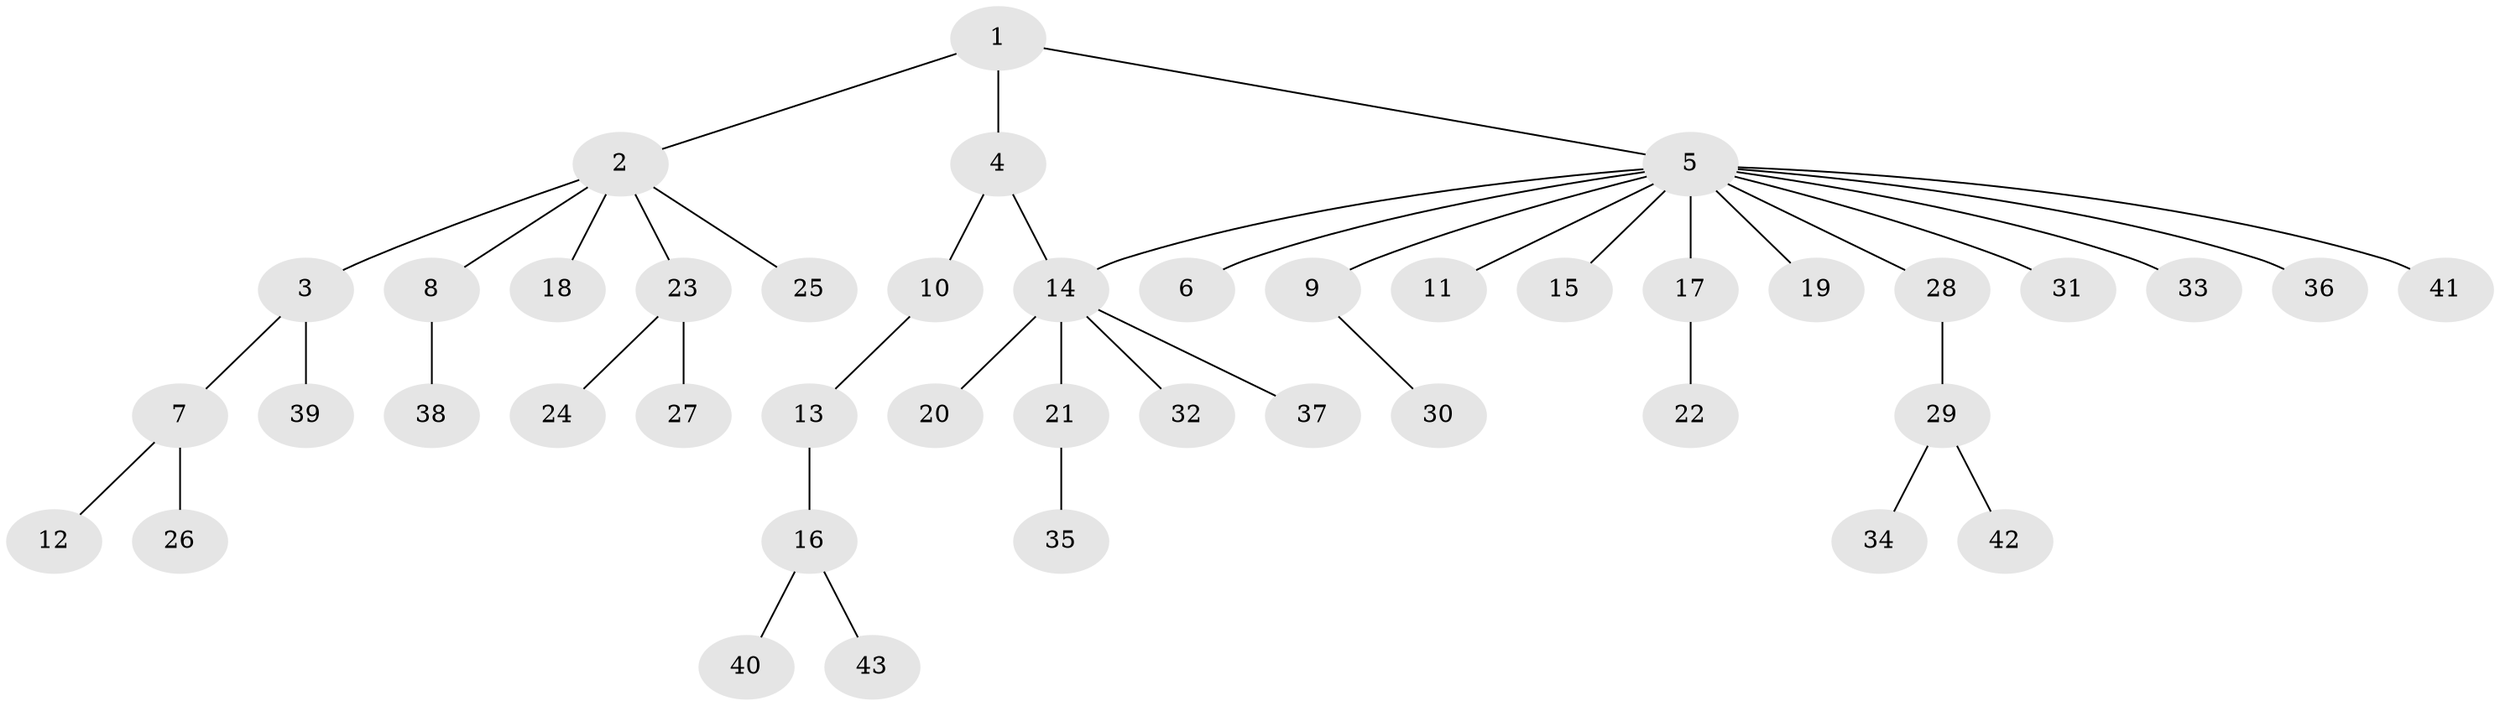 // original degree distribution, {3: 0.1, 7: 0.03333333333333333, 4: 0.06666666666666667, 14: 0.016666666666666666, 1: 0.65, 5: 0.016666666666666666, 2: 0.11666666666666667}
// Generated by graph-tools (version 1.1) at 2025/50/03/04/25 22:50:45]
// undirected, 43 vertices, 43 edges
graph export_dot {
  node [color=gray90,style=filled];
  1;
  2;
  3;
  4;
  5;
  6;
  7;
  8;
  9;
  10;
  11;
  12;
  13;
  14;
  15;
  16;
  17;
  18;
  19;
  20;
  21;
  22;
  23;
  24;
  25;
  26;
  27;
  28;
  29;
  30;
  31;
  32;
  33;
  34;
  35;
  36;
  37;
  38;
  39;
  40;
  41;
  42;
  43;
  1 -- 2 [weight=1.0];
  1 -- 4 [weight=1.0];
  1 -- 5 [weight=1.0];
  2 -- 3 [weight=1.0];
  2 -- 8 [weight=1.0];
  2 -- 18 [weight=1.0];
  2 -- 23 [weight=1.0];
  2 -- 25 [weight=1.0];
  3 -- 7 [weight=1.0];
  3 -- 39 [weight=1.0];
  4 -- 10 [weight=1.0];
  4 -- 14 [weight=1.0];
  5 -- 6 [weight=1.0];
  5 -- 9 [weight=1.0];
  5 -- 11 [weight=1.0];
  5 -- 14 [weight=1.0];
  5 -- 15 [weight=1.0];
  5 -- 17 [weight=1.0];
  5 -- 19 [weight=1.0];
  5 -- 28 [weight=1.0];
  5 -- 31 [weight=1.0];
  5 -- 33 [weight=1.0];
  5 -- 36 [weight=1.0];
  5 -- 41 [weight=1.0];
  7 -- 12 [weight=1.0];
  7 -- 26 [weight=2.0];
  8 -- 38 [weight=1.0];
  9 -- 30 [weight=1.0];
  10 -- 13 [weight=1.0];
  13 -- 16 [weight=1.0];
  14 -- 20 [weight=1.0];
  14 -- 21 [weight=1.0];
  14 -- 32 [weight=1.0];
  14 -- 37 [weight=1.0];
  16 -- 40 [weight=1.0];
  16 -- 43 [weight=1.0];
  17 -- 22 [weight=1.0];
  21 -- 35 [weight=1.0];
  23 -- 24 [weight=1.0];
  23 -- 27 [weight=1.0];
  28 -- 29 [weight=1.0];
  29 -- 34 [weight=1.0];
  29 -- 42 [weight=1.0];
}
